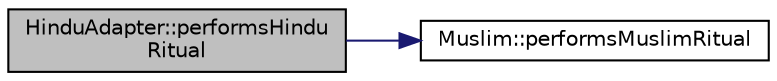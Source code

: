 digraph "HinduAdapter::performsHinduRitual"
{
  edge [fontname="Helvetica",fontsize="10",labelfontname="Helvetica",labelfontsize="10"];
  node [fontname="Helvetica",fontsize="10",shape=record];
  rankdir="LR";
  Node1 [label="HinduAdapter::performsHindu\lRitual",height=0.2,width=0.4,color="black", fillcolor="grey75", style="filled", fontcolor="black"];
  Node1 -> Node2 [color="midnightblue",fontsize="10",style="solid",fontname="Helvetica"];
  Node2 [label="Muslim::performsMuslimRitual",height=0.2,width=0.4,color="black", fillcolor="white", style="filled",URL="$classMuslim.html#af6792dc11aa3e0f86818af0c0ba4da11"];
}
